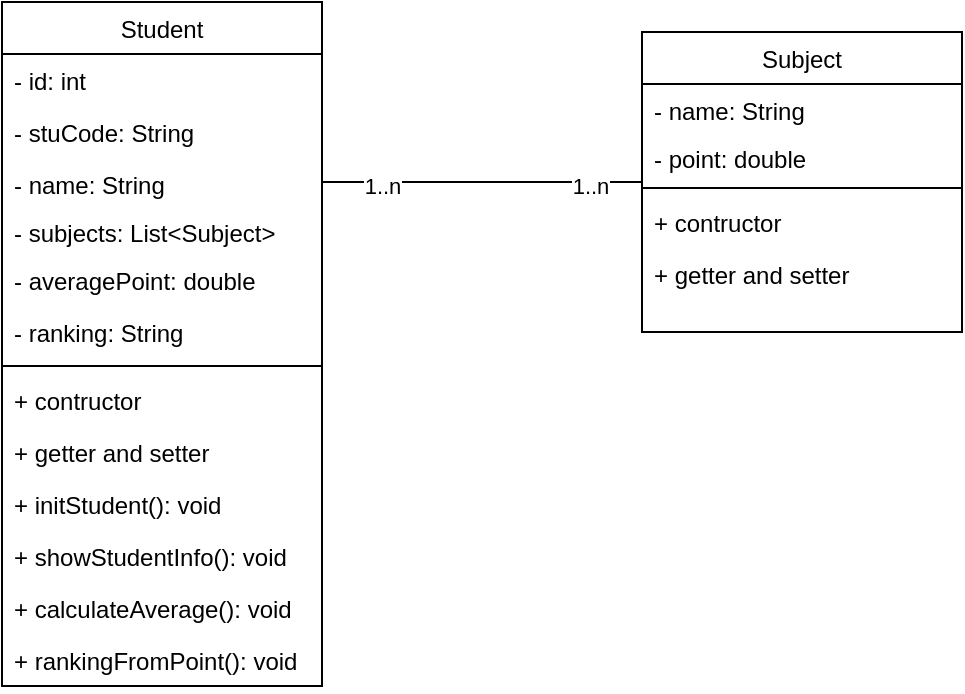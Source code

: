 <mxfile version="20.2.3" type="device"><diagram id="C5RBs43oDa-KdzZeNtuy" name="Page-1"><mxGraphModel dx="1574" dy="1464" grid="1" gridSize="10" guides="1" tooltips="1" connect="1" arrows="1" fold="1" page="1" pageScale="1" pageWidth="827" pageHeight="1169" math="0" shadow="0"><root><mxCell id="WIyWlLk6GJQsqaUBKTNV-0"/><mxCell id="WIyWlLk6GJQsqaUBKTNV-1" parent="WIyWlLk6GJQsqaUBKTNV-0"/><mxCell id="zkfFHV4jXpPFQw0GAbJ--6" value="Student" style="swimlane;fontStyle=0;align=center;verticalAlign=top;childLayout=stackLayout;horizontal=1;startSize=26;horizontalStack=0;resizeParent=1;resizeLast=0;collapsible=1;marginBottom=0;rounded=0;shadow=0;strokeWidth=1;" parent="WIyWlLk6GJQsqaUBKTNV-1" vertex="1"><mxGeometry x="110" y="120" width="160" height="342" as="geometry"><mxRectangle x="130" y="380" width="160" height="26" as="alternateBounds"/></mxGeometry></mxCell><mxCell id="zkfFHV4jXpPFQw0GAbJ--7" value="- id: int" style="text;align=left;verticalAlign=top;spacingLeft=4;spacingRight=4;overflow=hidden;rotatable=0;points=[[0,0.5],[1,0.5]];portConstraint=eastwest;" parent="zkfFHV4jXpPFQw0GAbJ--6" vertex="1"><mxGeometry y="26" width="160" height="26" as="geometry"/></mxCell><mxCell id="TvH8mXt4ZE_HbuZYElw0-7" value="- stuCode: String" style="text;align=left;verticalAlign=top;spacingLeft=4;spacingRight=4;overflow=hidden;rotatable=0;points=[[0,0.5],[1,0.5]];portConstraint=eastwest;" vertex="1" parent="zkfFHV4jXpPFQw0GAbJ--6"><mxGeometry y="52" width="160" height="26" as="geometry"/></mxCell><mxCell id="TvH8mXt4ZE_HbuZYElw0-8" value="- name: String" style="text;align=left;verticalAlign=top;spacingLeft=4;spacingRight=4;overflow=hidden;rotatable=0;points=[[0,0.5],[1,0.5]];portConstraint=eastwest;" vertex="1" parent="zkfFHV4jXpPFQw0GAbJ--6"><mxGeometry y="78" width="160" height="24" as="geometry"/></mxCell><mxCell id="TvH8mXt4ZE_HbuZYElw0-9" value="- subjects: List&lt;Subject&gt;" style="text;align=left;verticalAlign=top;spacingLeft=4;spacingRight=4;overflow=hidden;rotatable=0;points=[[0,0.5],[1,0.5]];portConstraint=eastwest;" vertex="1" parent="zkfFHV4jXpPFQw0GAbJ--6"><mxGeometry y="102" width="160" height="24" as="geometry"/></mxCell><mxCell id="TvH8mXt4ZE_HbuZYElw0-6" value="- averagePoint: double" style="text;align=left;verticalAlign=top;spacingLeft=4;spacingRight=4;overflow=hidden;rotatable=0;points=[[0,0.5],[1,0.5]];portConstraint=eastwest;" vertex="1" parent="zkfFHV4jXpPFQw0GAbJ--6"><mxGeometry y="126" width="160" height="26" as="geometry"/></mxCell><mxCell id="zkfFHV4jXpPFQw0GAbJ--8" value="- ranking: String" style="text;align=left;verticalAlign=top;spacingLeft=4;spacingRight=4;overflow=hidden;rotatable=0;points=[[0,0.5],[1,0.5]];portConstraint=eastwest;rounded=0;shadow=0;html=0;" parent="zkfFHV4jXpPFQw0GAbJ--6" vertex="1"><mxGeometry y="152" width="160" height="26" as="geometry"/></mxCell><mxCell id="zkfFHV4jXpPFQw0GAbJ--9" value="" style="line;html=1;strokeWidth=1;align=left;verticalAlign=middle;spacingTop=-1;spacingLeft=3;spacingRight=3;rotatable=0;labelPosition=right;points=[];portConstraint=eastwest;" parent="zkfFHV4jXpPFQw0GAbJ--6" vertex="1"><mxGeometry y="178" width="160" height="8" as="geometry"/></mxCell><mxCell id="zkfFHV4jXpPFQw0GAbJ--10" value="+ contructor" style="text;align=left;verticalAlign=top;spacingLeft=4;spacingRight=4;overflow=hidden;rotatable=0;points=[[0,0.5],[1,0.5]];portConstraint=eastwest;fontStyle=0" parent="zkfFHV4jXpPFQw0GAbJ--6" vertex="1"><mxGeometry y="186" width="160" height="26" as="geometry"/></mxCell><mxCell id="zkfFHV4jXpPFQw0GAbJ--11" value="+ getter and setter" style="text;align=left;verticalAlign=top;spacingLeft=4;spacingRight=4;overflow=hidden;rotatable=0;points=[[0,0.5],[1,0.5]];portConstraint=eastwest;" parent="zkfFHV4jXpPFQw0GAbJ--6" vertex="1"><mxGeometry y="212" width="160" height="26" as="geometry"/></mxCell><mxCell id="TvH8mXt4ZE_HbuZYElw0-0" value="+ initStudent(): void" style="text;align=left;verticalAlign=top;spacingLeft=4;spacingRight=4;overflow=hidden;rotatable=0;points=[[0,0.5],[1,0.5]];portConstraint=eastwest;" vertex="1" parent="zkfFHV4jXpPFQw0GAbJ--6"><mxGeometry y="238" width="160" height="26" as="geometry"/></mxCell><mxCell id="TvH8mXt4ZE_HbuZYElw0-1" value="+ showStudentInfo(): void" style="text;align=left;verticalAlign=top;spacingLeft=4;spacingRight=4;overflow=hidden;rotatable=0;points=[[0,0.5],[1,0.5]];portConstraint=eastwest;" vertex="1" parent="zkfFHV4jXpPFQw0GAbJ--6"><mxGeometry y="264" width="160" height="26" as="geometry"/></mxCell><mxCell id="TvH8mXt4ZE_HbuZYElw0-2" value="+ calculateAverage(): void" style="text;align=left;verticalAlign=top;spacingLeft=4;spacingRight=4;overflow=hidden;rotatable=0;points=[[0,0.5],[1,0.5]];portConstraint=eastwest;" vertex="1" parent="zkfFHV4jXpPFQw0GAbJ--6"><mxGeometry y="290" width="160" height="26" as="geometry"/></mxCell><mxCell id="TvH8mXt4ZE_HbuZYElw0-3" value="+ rankingFromPoint(): void" style="text;align=left;verticalAlign=top;spacingLeft=4;spacingRight=4;overflow=hidden;rotatable=0;points=[[0,0.5],[1,0.5]];portConstraint=eastwest;" vertex="1" parent="zkfFHV4jXpPFQw0GAbJ--6"><mxGeometry y="316" width="160" height="26" as="geometry"/></mxCell><mxCell id="TvH8mXt4ZE_HbuZYElw0-18" value="Subject" style="swimlane;fontStyle=0;align=center;verticalAlign=top;childLayout=stackLayout;horizontal=1;startSize=26;horizontalStack=0;resizeParent=1;resizeLast=0;collapsible=1;marginBottom=0;rounded=0;shadow=0;strokeWidth=1;" vertex="1" parent="WIyWlLk6GJQsqaUBKTNV-1"><mxGeometry x="430" y="135" width="160" height="150" as="geometry"><mxRectangle x="130" y="380" width="160" height="26" as="alternateBounds"/></mxGeometry></mxCell><mxCell id="TvH8mXt4ZE_HbuZYElw0-21" value="- name: String" style="text;align=left;verticalAlign=top;spacingLeft=4;spacingRight=4;overflow=hidden;rotatable=0;points=[[0,0.5],[1,0.5]];portConstraint=eastwest;" vertex="1" parent="TvH8mXt4ZE_HbuZYElw0-18"><mxGeometry y="26" width="160" height="24" as="geometry"/></mxCell><mxCell id="TvH8mXt4ZE_HbuZYElw0-22" value="- point: double" style="text;align=left;verticalAlign=top;spacingLeft=4;spacingRight=4;overflow=hidden;rotatable=0;points=[[0,0.5],[1,0.5]];portConstraint=eastwest;" vertex="1" parent="TvH8mXt4ZE_HbuZYElw0-18"><mxGeometry y="50" width="160" height="24" as="geometry"/></mxCell><mxCell id="TvH8mXt4ZE_HbuZYElw0-25" value="" style="line;html=1;strokeWidth=1;align=left;verticalAlign=middle;spacingTop=-1;spacingLeft=3;spacingRight=3;rotatable=0;labelPosition=right;points=[];portConstraint=eastwest;" vertex="1" parent="TvH8mXt4ZE_HbuZYElw0-18"><mxGeometry y="74" width="160" height="8" as="geometry"/></mxCell><mxCell id="TvH8mXt4ZE_HbuZYElw0-26" value="+ contructor" style="text;align=left;verticalAlign=top;spacingLeft=4;spacingRight=4;overflow=hidden;rotatable=0;points=[[0,0.5],[1,0.5]];portConstraint=eastwest;fontStyle=0" vertex="1" parent="TvH8mXt4ZE_HbuZYElw0-18"><mxGeometry y="82" width="160" height="26" as="geometry"/></mxCell><mxCell id="TvH8mXt4ZE_HbuZYElw0-27" value="+ getter and setter" style="text;align=left;verticalAlign=top;spacingLeft=4;spacingRight=4;overflow=hidden;rotatable=0;points=[[0,0.5],[1,0.5]];portConstraint=eastwest;" vertex="1" parent="TvH8mXt4ZE_HbuZYElw0-18"><mxGeometry y="108" width="160" height="26" as="geometry"/></mxCell><mxCell id="TvH8mXt4ZE_HbuZYElw0-34" value="" style="endArrow=none;html=1;rounded=0;exitX=1;exitY=0.5;exitDx=0;exitDy=0;" edge="1" parent="WIyWlLk6GJQsqaUBKTNV-1" source="TvH8mXt4ZE_HbuZYElw0-8" target="TvH8mXt4ZE_HbuZYElw0-18"><mxGeometry width="50" height="50" relative="1" as="geometry"><mxPoint x="480" y="410" as="sourcePoint"/><mxPoint x="530" y="360" as="targetPoint"/></mxGeometry></mxCell><mxCell id="TvH8mXt4ZE_HbuZYElw0-36" value="1..n" style="edgeLabel;html=1;align=center;verticalAlign=middle;resizable=0;points=[];" vertex="1" connectable="0" parent="TvH8mXt4ZE_HbuZYElw0-34"><mxGeometry x="-0.625" y="-2" relative="1" as="geometry"><mxPoint as="offset"/></mxGeometry></mxCell><mxCell id="TvH8mXt4ZE_HbuZYElw0-37" value="1..n" style="edgeLabel;html=1;align=center;verticalAlign=middle;resizable=0;points=[];" vertex="1" connectable="0" parent="TvH8mXt4ZE_HbuZYElw0-34"><mxGeometry x="0.675" y="-2" relative="1" as="geometry"><mxPoint as="offset"/></mxGeometry></mxCell></root></mxGraphModel></diagram></mxfile>
